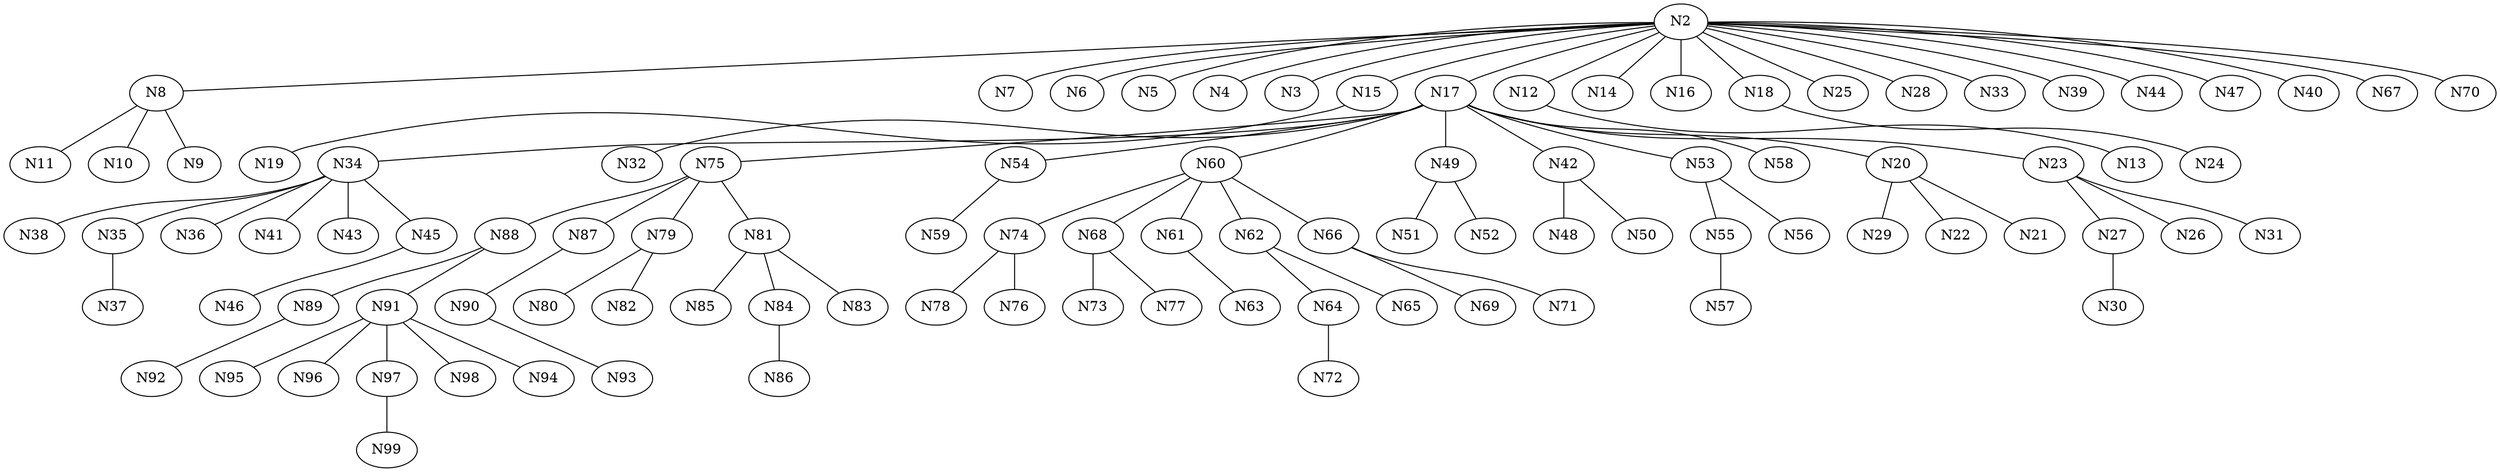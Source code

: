 Graph G {
	N2--N8[weight=1];
	N34--N38[weight=1];
	N2--N7[weight=1];
	N2--N6[weight=1];
	N2--N5[weight=1];
	N34--N35[weight=1];
	N2--N4[weight=1];
	N2--N3[weight=1];
	N34--N36[weight=1];
	N15--N19[weight=1];
	N17--N34[weight=1];
	N17--N32[weight=1];
	N75--N88[weight=1];
	N75--N87[weight=1];
	N89--N92[weight=1];
	N54--N59[weight=1];
	N35--N37[weight=1];
	N34--N41[weight=1];
	N74--N78[weight=1];
	N34--N43[weight=1];
	N74--N76[weight=1];
	N2--N12[weight=1];
	N2--N14[weight=1];
	N34--N45[weight=1];
	N2--N15[weight=1];
	N2--N16[weight=1];
	N60--N74[weight=1];
	N17--N49[weight=1];
	N91--N95[weight=1];
	N91--N96[weight=1];
	N91--N97[weight=1];
	N91--N98[weight=1];
	N17--N42[weight=1];
	N88--N91[weight=1];
	N91--N94[weight=1];
	N68--N73[weight=1];
	N68--N77[weight=1];
	N88--N89[weight=1];
	N2--N17[weight=1];
	N2--N18[weight=1];
	N53--N55[weight=1];
	N53--N56[weight=1];
	N2--N25[weight=1];
	N17--N58[weight=1];
	N17--N54[weight=1];
	N12--N13[weight=1];
	N17--N53[weight=1];
	N18--N24[weight=1];
	N2--N28[weight=1];
	N61--N63[weight=1];
	N2--N33[weight=1];
	N17--N60[weight=1];
	N55--N57[weight=1];
	N49--N51[weight=1];
	N49--N52[weight=1];
	N2--N39[weight=1];
	N2--N44[weight=1];
	N2--N47[weight=1];
	N64--N72[weight=1];
	N2--N40[weight=1];
	N17--N75[weight=1];
	N79--N80[weight=1];
	N79--N82[weight=1];
	N45--N46[weight=1];
	N8--N11[weight=1];
	N27--N30[weight=1];
	N8--N10[weight=1];
	N42--N48[weight=1];
	N97--N99[weight=1];
	N62--N64[weight=1];
	N62--N65[weight=1];
	N8--N9[weight=1];
	N42--N50[weight=1];
	N60--N66[weight=1];
	N66--N69[weight=1];
	N2--N67[weight=1];
	N60--N61[weight=1];
	N60--N62[weight=1];
	N60--N68[weight=1];
	N90--N93[weight=1];
	N66--N71[weight=1];
	N81--N85[weight=1];
	N20--N29[weight=1];
	N81--N84[weight=1];
	N84--N86[weight=1];
	N81--N83[weight=1];
	N75--N81[weight=1];
	N23--N26[weight=1];
	N20--N22[weight=1];
	N20--N21[weight=1];
	N2--N70[weight=1];
	N17--N23[weight=1];
	N23--N27[weight=1];
	N17--N20[weight=1];
	N75--N79[weight=1];
	N23--N31[weight=1];
	N87--N90[weight=1];
}